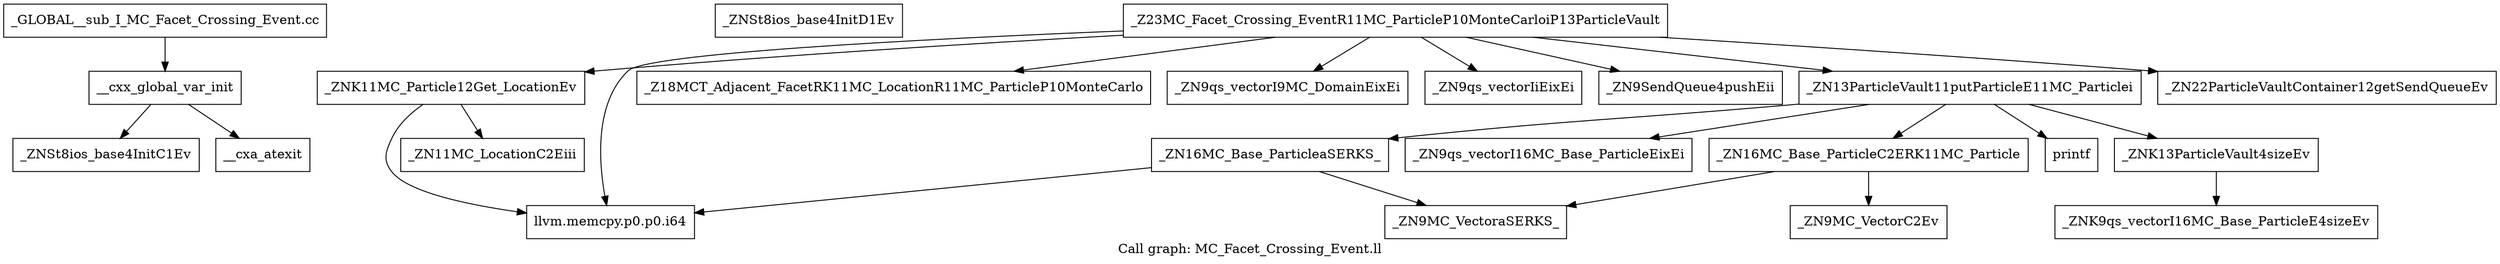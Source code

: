 digraph "Call graph: MC_Facet_Crossing_Event.ll" {
	label="Call graph: MC_Facet_Crossing_Event.ll";

	Node0x5645e346f530 [shape=record,label="{__cxx_global_var_init}"];
	Node0x5645e346f530 -> Node0x5645e346d2e0;
	Node0x5645e346f530 -> Node0x5645e346f450;
	Node0x5645e346d2e0 [shape=record,label="{_ZNSt8ios_base4InitC1Ev}"];
	Node0x5645e346d9d0 [shape=record,label="{_ZNSt8ios_base4InitD1Ev}"];
	Node0x5645e346f450 [shape=record,label="{__cxa_atexit}"];
	Node0x5645e348f5d0 [shape=record,label="{_Z23MC_Facet_Crossing_EventR11MC_ParticleP10MonteCarloiP13ParticleVault}"];
	Node0x5645e348f5d0 -> Node0x5645e348f330;
	Node0x5645e348f5d0 -> Node0x5645e346d1d0;
	Node0x5645e348f5d0 -> Node0x5645e346f370;
	Node0x5645e348f5d0 -> Node0x5645e348f080;
	Node0x5645e348f5d0 -> Node0x5645e346bb70;
	Node0x5645e348f5d0 -> Node0x5645e3473250;
	Node0x5645e348f5d0 -> Node0x5645e3472cb0;
	Node0x5645e348f5d0 -> Node0x5645e3472700;
	Node0x5645e346bb70 [shape=record,label="{_ZN9qs_vectorIiEixEi}"];
	Node0x5645e348f330 [shape=record,label="{_ZNK11MC_Particle12Get_LocationEv}"];
	Node0x5645e348f330 -> Node0x5645e3473550;
	Node0x5645e348f330 -> Node0x5645e346d1d0;
	Node0x5645e346d1d0 [shape=record,label="{llvm.memcpy.p0.p0.i64}"];
	Node0x5645e346f370 [shape=record,label="{_Z18MCT_Adjacent_FacetRK11MC_LocationR11MC_ParticleP10MonteCarlo}"];
	Node0x5645e348f080 [shape=record,label="{_ZN9qs_vectorI9MC_DomainEixEi}"];
	Node0x5645e3472cb0 [shape=record,label="{_ZN13ParticleVault11putParticleE11MC_Particlei}"];
	Node0x5645e3472cb0 -> Node0x5645e3474890;
	Node0x5645e3472cb0 -> Node0x5645e347b960;
	Node0x5645e3472cb0 -> Node0x5645e347e160;
	Node0x5645e3472cb0 -> Node0x5645e347c3a0;
	Node0x5645e3472cb0 -> Node0x5645e347dce0;
	Node0x5645e3472700 [shape=record,label="{_ZN22ParticleVaultContainer12getSendQueueEv}"];
	Node0x5645e3473250 [shape=record,label="{_ZN9SendQueue4pushEii}"];
	Node0x5645e3473550 [shape=record,label="{_ZN11MC_LocationC2Eiii}"];
	Node0x5645e3474890 [shape=record,label="{_ZNK13ParticleVault4sizeEv}"];
	Node0x5645e3474890 -> Node0x5645e3480050;
	Node0x5645e347b960 [shape=record,label="{printf}"];
	Node0x5645e347c3a0 [shape=record,label="{_ZN16MC_Base_ParticleC2ERK11MC_Particle}"];
	Node0x5645e347c3a0 -> Node0x5645e3481730;
	Node0x5645e347c3a0 -> Node0x5645e3482790;
	Node0x5645e347dce0 [shape=record,label="{_ZN9qs_vectorI16MC_Base_ParticleEixEi}"];
	Node0x5645e347e160 [shape=record,label="{_ZN16MC_Base_ParticleaSERKS_}"];
	Node0x5645e347e160 -> Node0x5645e3482790;
	Node0x5645e347e160 -> Node0x5645e346d1d0;
	Node0x5645e3480050 [shape=record,label="{_ZNK9qs_vectorI16MC_Base_ParticleE4sizeEv}"];
	Node0x5645e3481730 [shape=record,label="{_ZN9MC_VectorC2Ev}"];
	Node0x5645e3482790 [shape=record,label="{_ZN9MC_VectoraSERKS_}"];
	Node0x5645e3483df0 [shape=record,label="{_GLOBAL__sub_I_MC_Facet_Crossing_Event.cc}"];
	Node0x5645e3483df0 -> Node0x5645e346f530;
}
